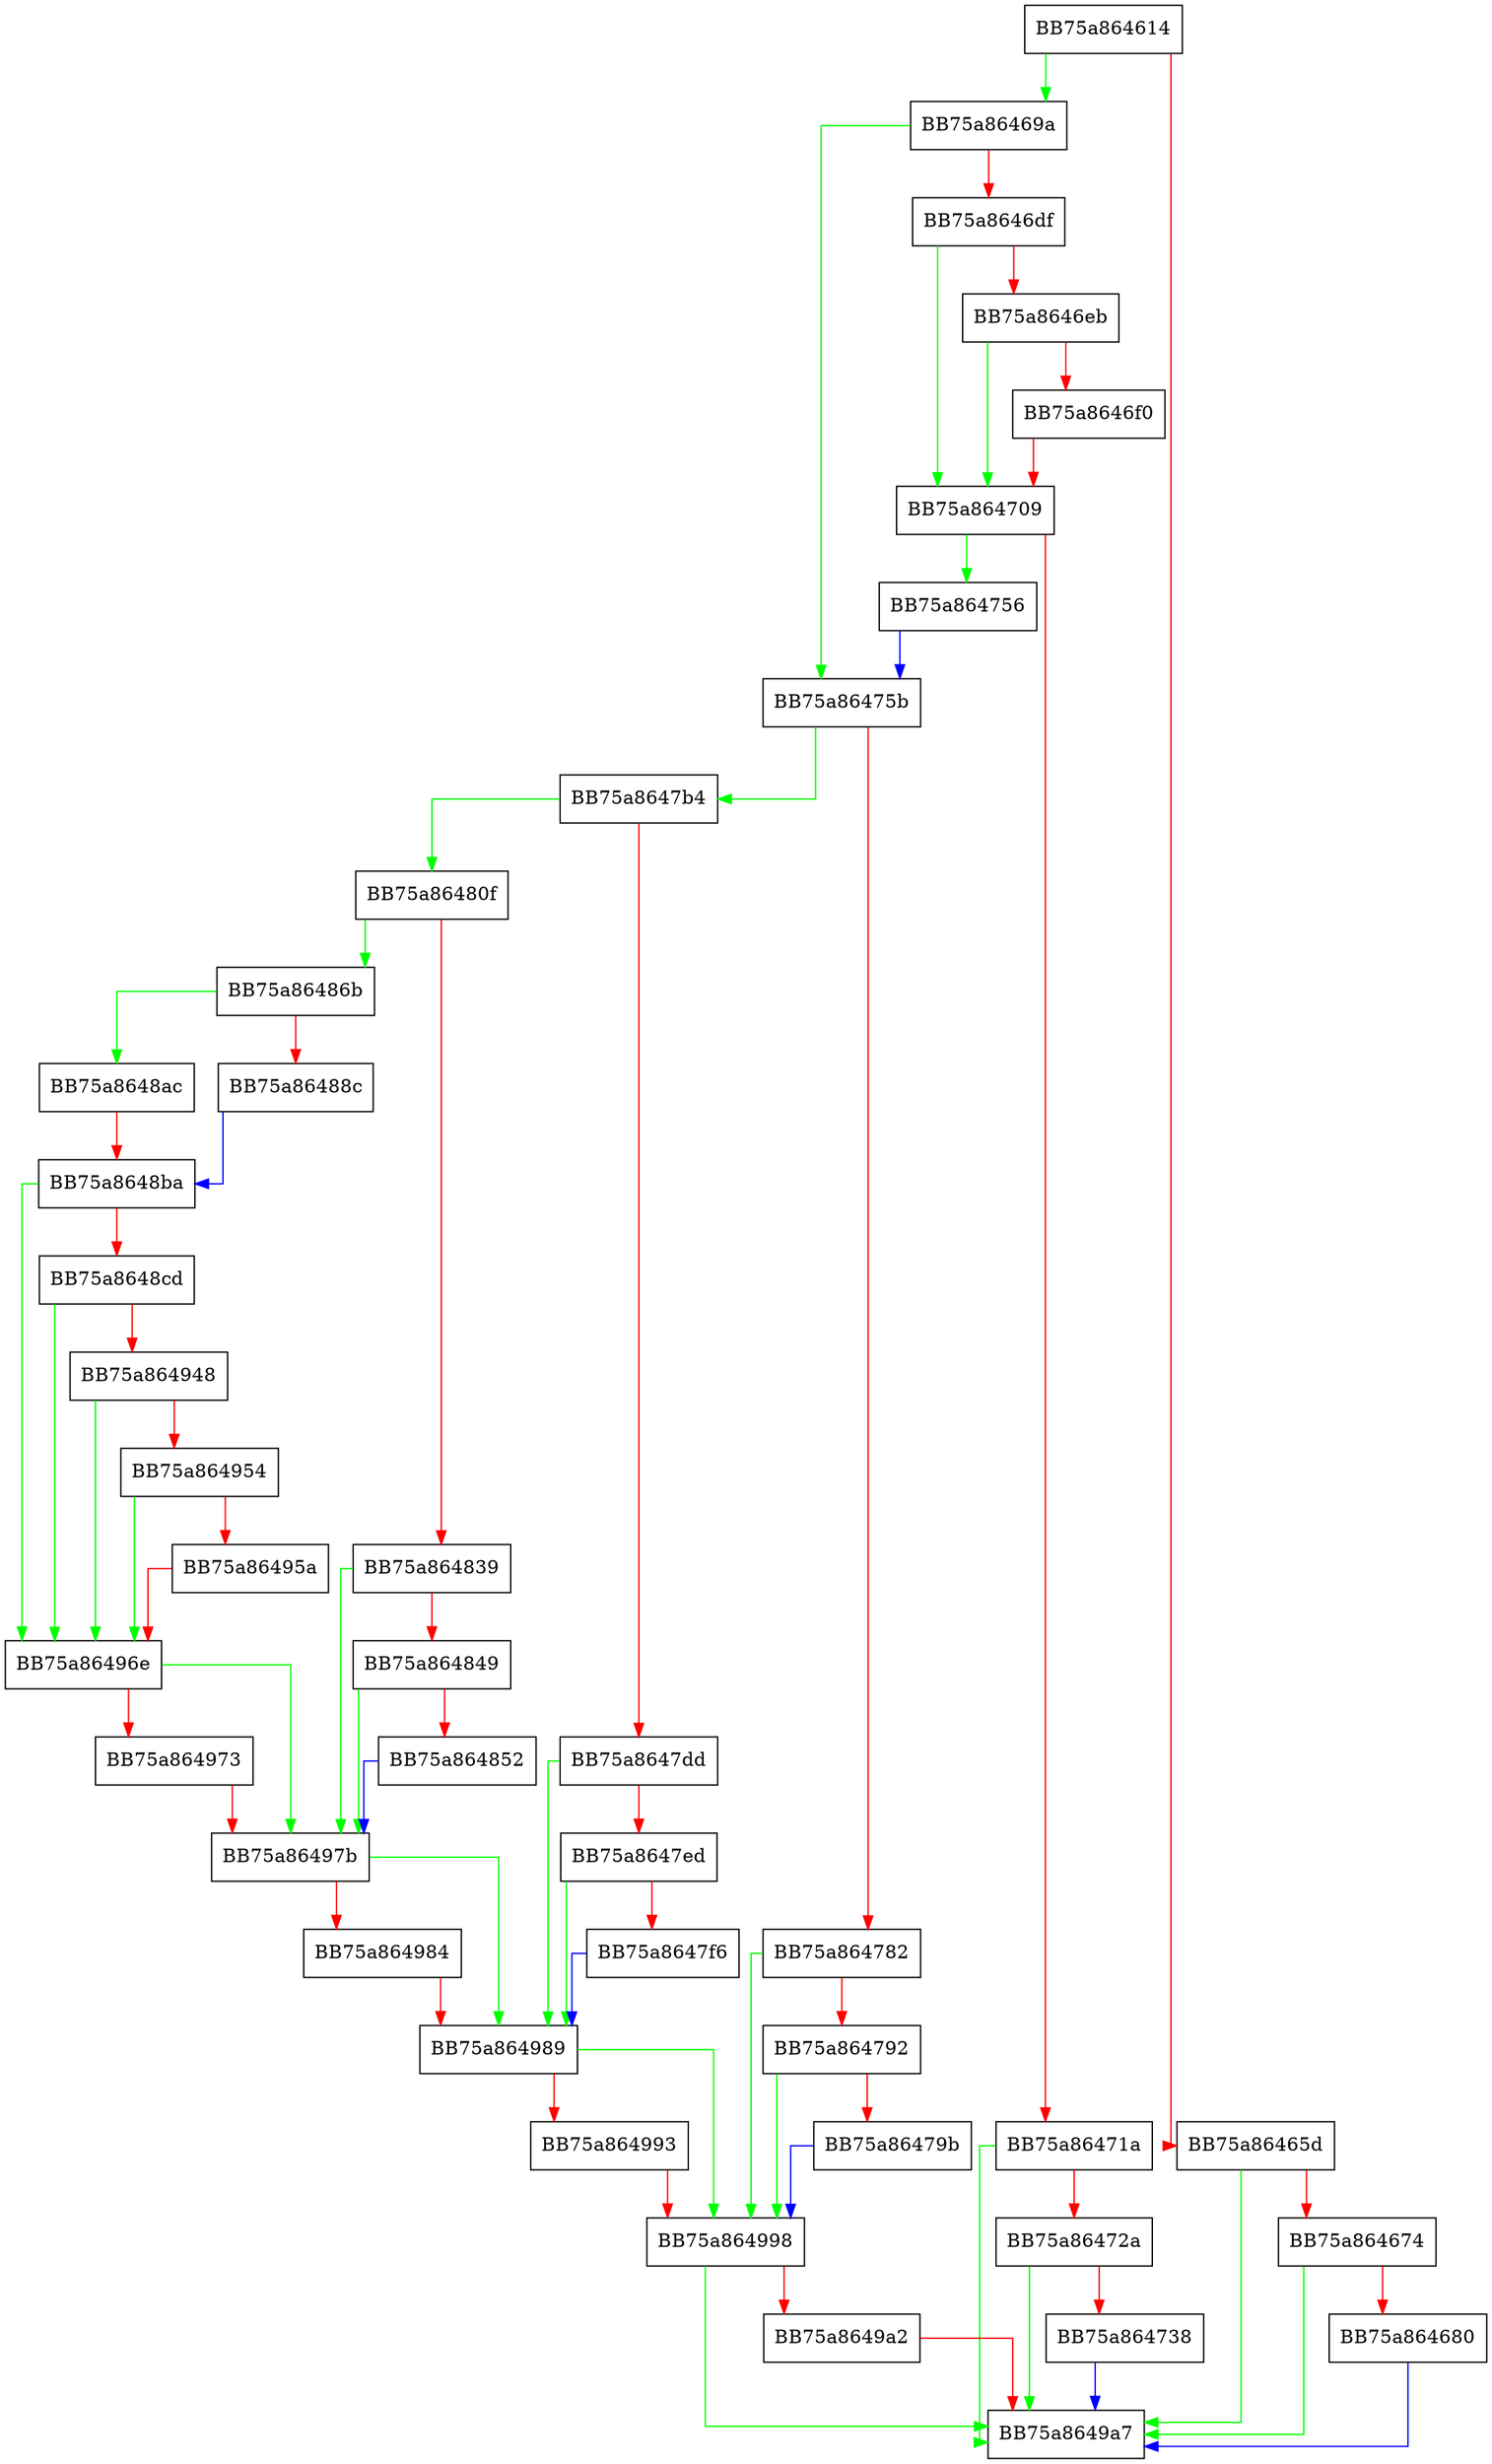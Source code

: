 digraph ProcessUiReadClipboard {
  node [shape="box"];
  graph [splines=ortho];
  BB75a864614 -> BB75a86469a [color="green"];
  BB75a864614 -> BB75a86465d [color="red"];
  BB75a86465d -> BB75a8649a7 [color="green"];
  BB75a86465d -> BB75a864674 [color="red"];
  BB75a864674 -> BB75a8649a7 [color="green"];
  BB75a864674 -> BB75a864680 [color="red"];
  BB75a864680 -> BB75a8649a7 [color="blue"];
  BB75a86469a -> BB75a86475b [color="green"];
  BB75a86469a -> BB75a8646df [color="red"];
  BB75a8646df -> BB75a864709 [color="green"];
  BB75a8646df -> BB75a8646eb [color="red"];
  BB75a8646eb -> BB75a864709 [color="green"];
  BB75a8646eb -> BB75a8646f0 [color="red"];
  BB75a8646f0 -> BB75a864709 [color="red"];
  BB75a864709 -> BB75a864756 [color="green"];
  BB75a864709 -> BB75a86471a [color="red"];
  BB75a86471a -> BB75a8649a7 [color="green"];
  BB75a86471a -> BB75a86472a [color="red"];
  BB75a86472a -> BB75a8649a7 [color="green"];
  BB75a86472a -> BB75a864738 [color="red"];
  BB75a864738 -> BB75a8649a7 [color="blue"];
  BB75a864756 -> BB75a86475b [color="blue"];
  BB75a86475b -> BB75a8647b4 [color="green"];
  BB75a86475b -> BB75a864782 [color="red"];
  BB75a864782 -> BB75a864998 [color="green"];
  BB75a864782 -> BB75a864792 [color="red"];
  BB75a864792 -> BB75a864998 [color="green"];
  BB75a864792 -> BB75a86479b [color="red"];
  BB75a86479b -> BB75a864998 [color="blue"];
  BB75a8647b4 -> BB75a86480f [color="green"];
  BB75a8647b4 -> BB75a8647dd [color="red"];
  BB75a8647dd -> BB75a864989 [color="green"];
  BB75a8647dd -> BB75a8647ed [color="red"];
  BB75a8647ed -> BB75a864989 [color="green"];
  BB75a8647ed -> BB75a8647f6 [color="red"];
  BB75a8647f6 -> BB75a864989 [color="blue"];
  BB75a86480f -> BB75a86486b [color="green"];
  BB75a86480f -> BB75a864839 [color="red"];
  BB75a864839 -> BB75a86497b [color="green"];
  BB75a864839 -> BB75a864849 [color="red"];
  BB75a864849 -> BB75a86497b [color="green"];
  BB75a864849 -> BB75a864852 [color="red"];
  BB75a864852 -> BB75a86497b [color="blue"];
  BB75a86486b -> BB75a8648ac [color="green"];
  BB75a86486b -> BB75a86488c [color="red"];
  BB75a86488c -> BB75a8648ba [color="blue"];
  BB75a8648ac -> BB75a8648ba [color="red"];
  BB75a8648ba -> BB75a86496e [color="green"];
  BB75a8648ba -> BB75a8648cd [color="red"];
  BB75a8648cd -> BB75a86496e [color="green"];
  BB75a8648cd -> BB75a864948 [color="red"];
  BB75a864948 -> BB75a86496e [color="green"];
  BB75a864948 -> BB75a864954 [color="red"];
  BB75a864954 -> BB75a86496e [color="green"];
  BB75a864954 -> BB75a86495a [color="red"];
  BB75a86495a -> BB75a86496e [color="red"];
  BB75a86496e -> BB75a86497b [color="green"];
  BB75a86496e -> BB75a864973 [color="red"];
  BB75a864973 -> BB75a86497b [color="red"];
  BB75a86497b -> BB75a864989 [color="green"];
  BB75a86497b -> BB75a864984 [color="red"];
  BB75a864984 -> BB75a864989 [color="red"];
  BB75a864989 -> BB75a864998 [color="green"];
  BB75a864989 -> BB75a864993 [color="red"];
  BB75a864993 -> BB75a864998 [color="red"];
  BB75a864998 -> BB75a8649a7 [color="green"];
  BB75a864998 -> BB75a8649a2 [color="red"];
  BB75a8649a2 -> BB75a8649a7 [color="red"];
}